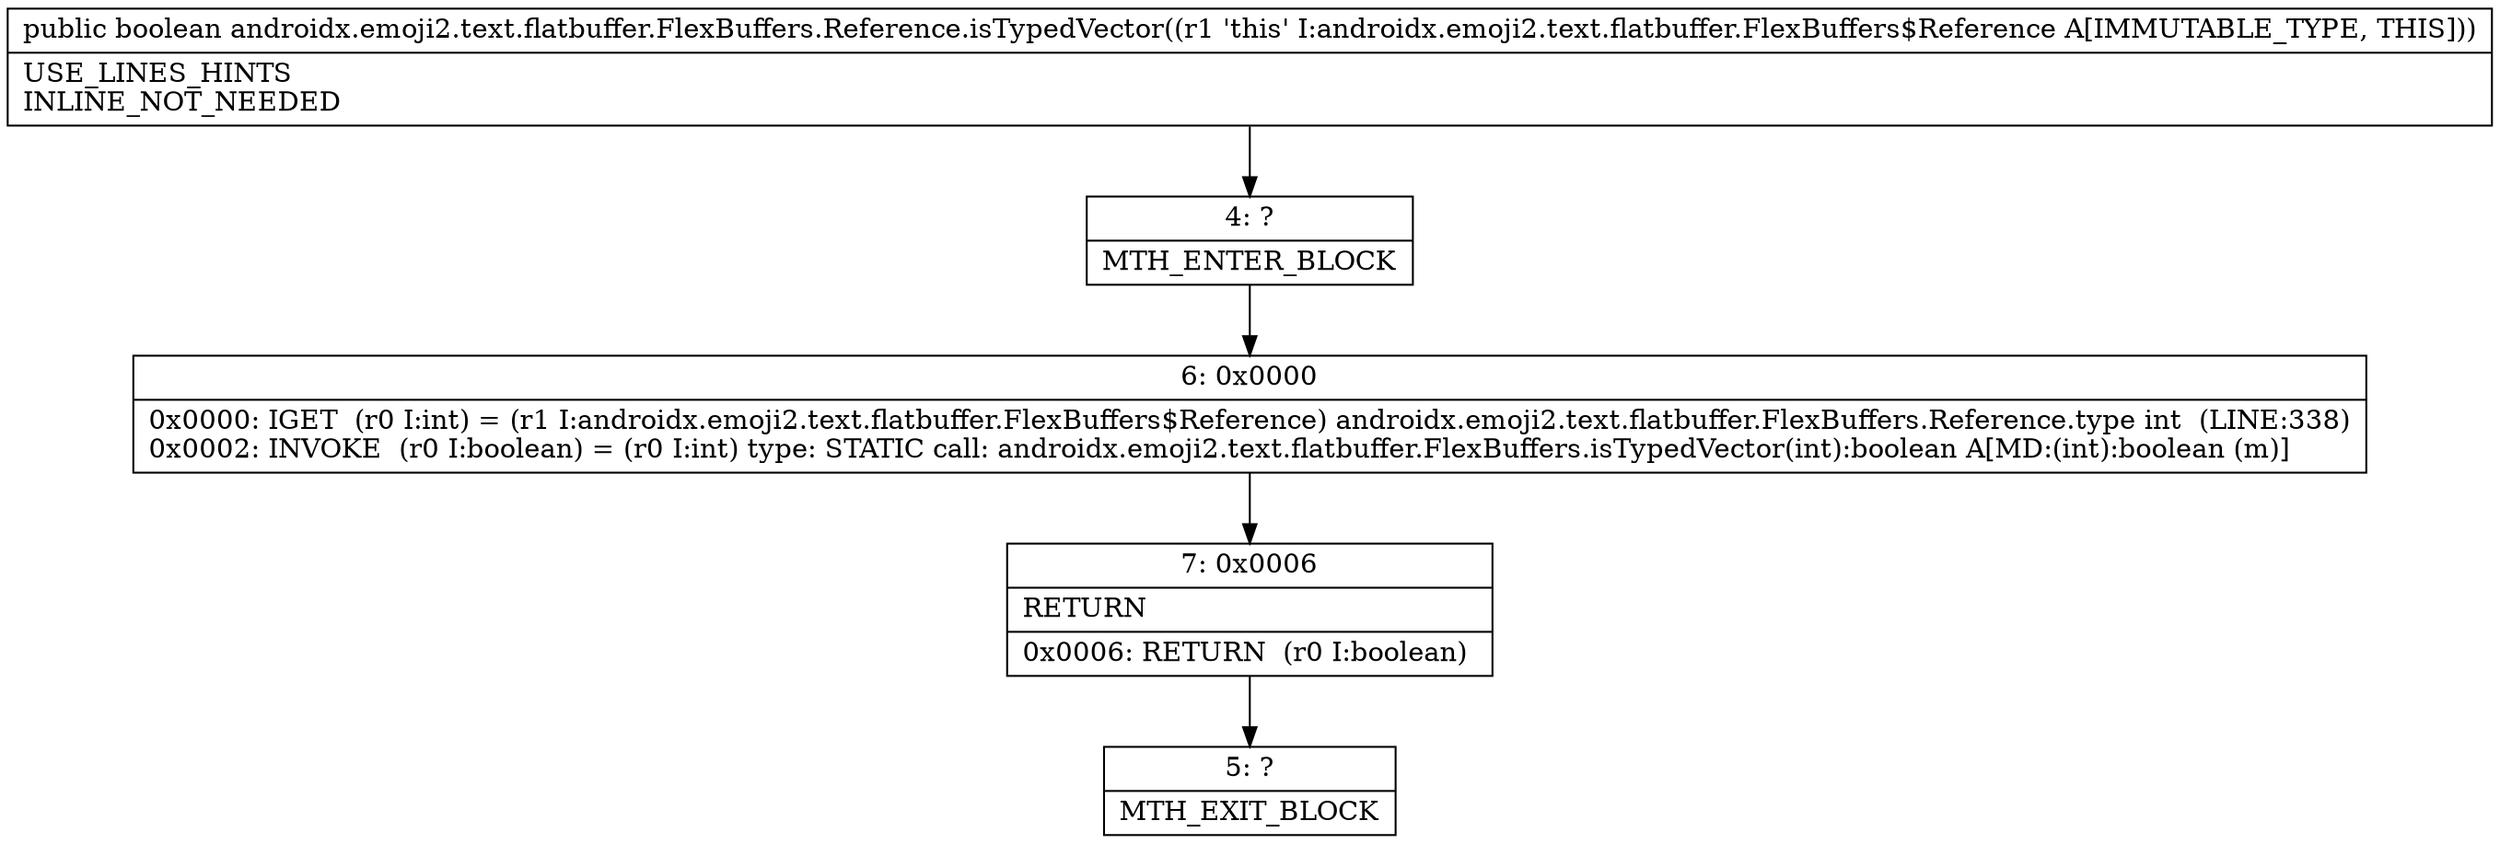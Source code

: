 digraph "CFG forandroidx.emoji2.text.flatbuffer.FlexBuffers.Reference.isTypedVector()Z" {
Node_4 [shape=record,label="{4\:\ ?|MTH_ENTER_BLOCK\l}"];
Node_6 [shape=record,label="{6\:\ 0x0000|0x0000: IGET  (r0 I:int) = (r1 I:androidx.emoji2.text.flatbuffer.FlexBuffers$Reference) androidx.emoji2.text.flatbuffer.FlexBuffers.Reference.type int  (LINE:338)\l0x0002: INVOKE  (r0 I:boolean) = (r0 I:int) type: STATIC call: androidx.emoji2.text.flatbuffer.FlexBuffers.isTypedVector(int):boolean A[MD:(int):boolean (m)]\l}"];
Node_7 [shape=record,label="{7\:\ 0x0006|RETURN\l|0x0006: RETURN  (r0 I:boolean) \l}"];
Node_5 [shape=record,label="{5\:\ ?|MTH_EXIT_BLOCK\l}"];
MethodNode[shape=record,label="{public boolean androidx.emoji2.text.flatbuffer.FlexBuffers.Reference.isTypedVector((r1 'this' I:androidx.emoji2.text.flatbuffer.FlexBuffers$Reference A[IMMUTABLE_TYPE, THIS]))  | USE_LINES_HINTS\lINLINE_NOT_NEEDED\l}"];
MethodNode -> Node_4;Node_4 -> Node_6;
Node_6 -> Node_7;
Node_7 -> Node_5;
}

